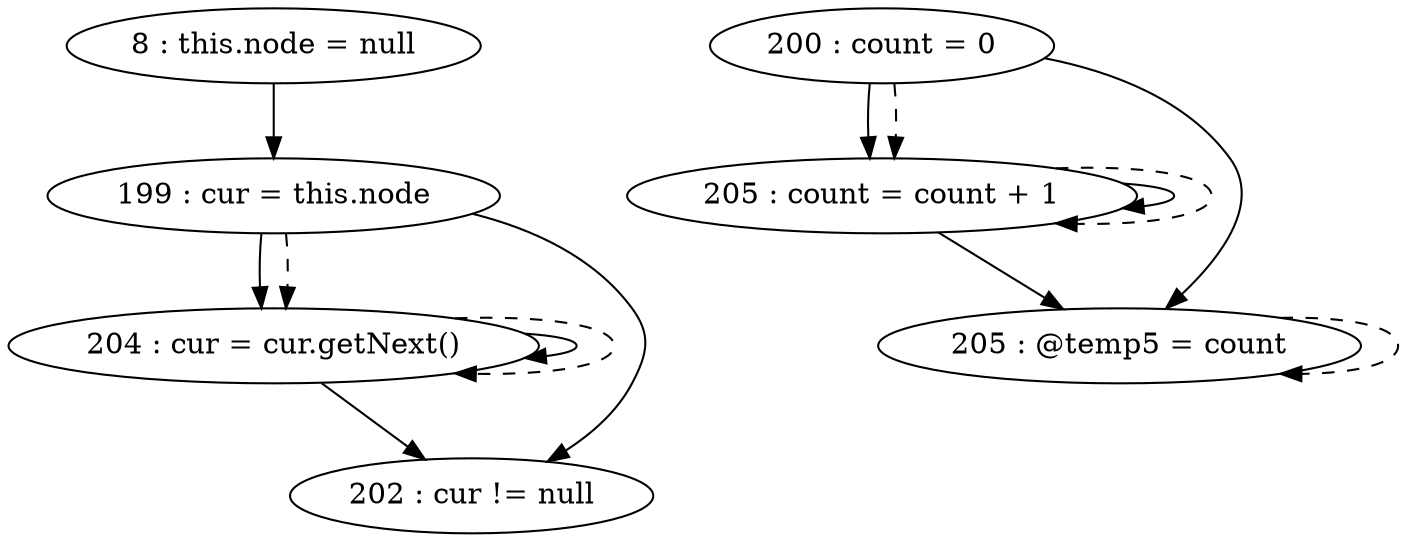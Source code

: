 digraph G {
"8 : this.node = null"
"8 : this.node = null" -> "199 : cur = this.node"
"199 : cur = this.node"
"199 : cur = this.node" -> "204 : cur = cur.getNext()"
"199 : cur = this.node" -> "202 : cur != null"
"199 : cur = this.node" -> "204 : cur = cur.getNext()" [style=dashed]
"200 : count = 0"
"200 : count = 0" -> "205 : count = count + 1"
"200 : count = 0" -> "205 : @temp5 = count"
"200 : count = 0" -> "205 : count = count + 1" [style=dashed]
"202 : cur != null"
"204 : cur = cur.getNext()"
"204 : cur = cur.getNext()" -> "204 : cur = cur.getNext()"
"204 : cur = cur.getNext()" -> "202 : cur != null"
"204 : cur = cur.getNext()" -> "204 : cur = cur.getNext()" [style=dashed]
"205 : @temp5 = count"
"205 : @temp5 = count" -> "205 : @temp5 = count" [style=dashed]
"205 : count = count + 1"
"205 : count = count + 1" -> "205 : count = count + 1"
"205 : count = count + 1" -> "205 : @temp5 = count"
"205 : count = count + 1" -> "205 : count = count + 1" [style=dashed]
"202 : cur != null"
}